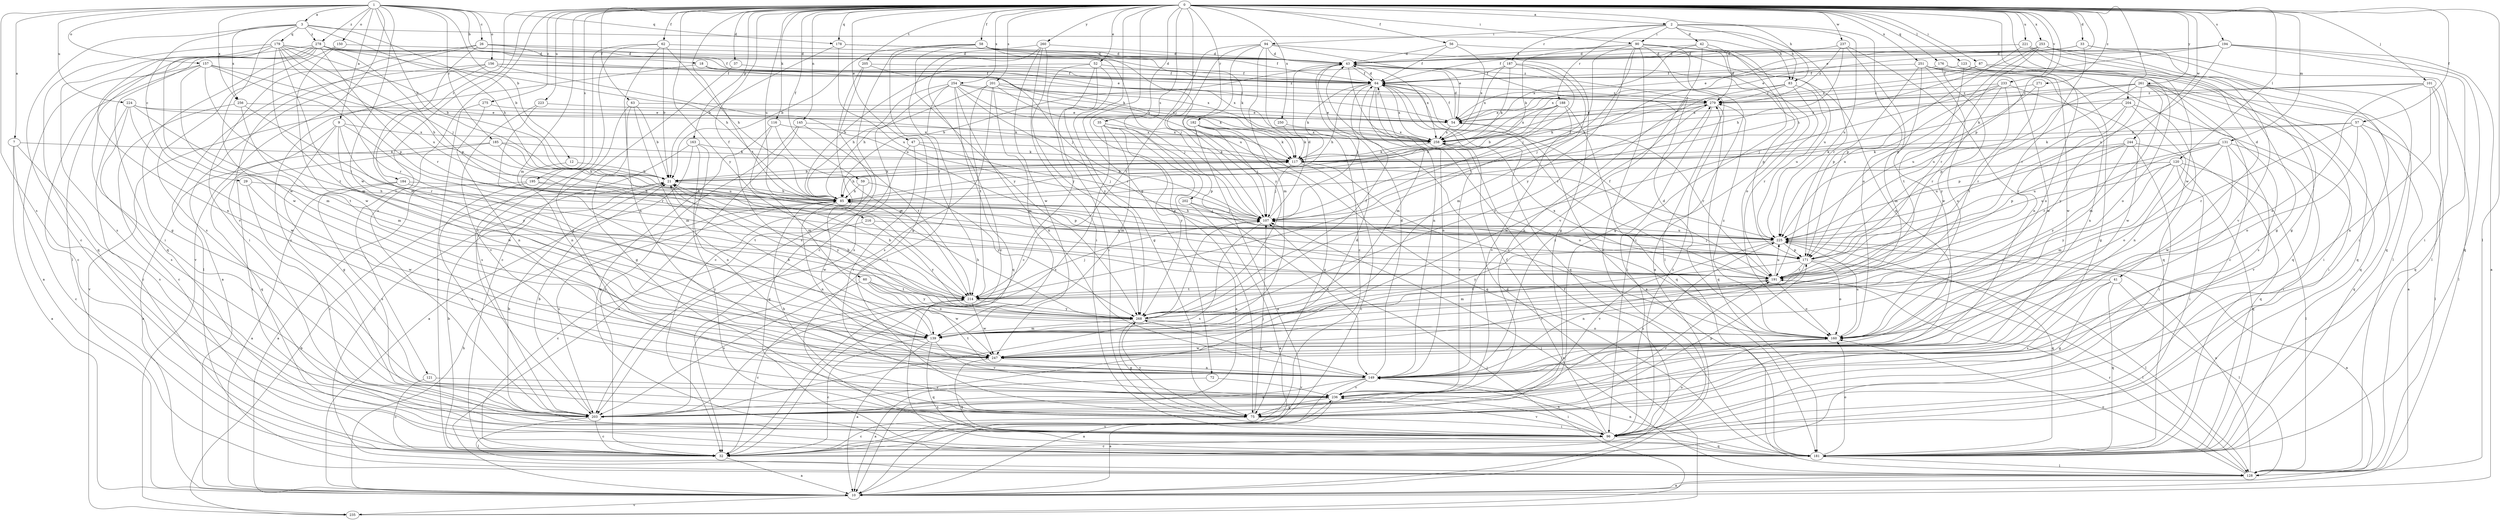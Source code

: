 strict digraph  {
0;
1;
2;
3;
7;
9;
10;
12;
18;
21;
26;
29;
32;
33;
35;
37;
41;
42;
43;
47;
52;
54;
56;
57;
58;
59;
60;
62;
63;
64;
72;
75;
83;
85;
87;
90;
94;
96;
101;
107;
116;
117;
120;
121;
123;
128;
131;
139;
145;
149;
150;
156;
157;
160;
163;
171;
176;
178;
179;
181;
182;
184;
185;
187;
188;
191;
194;
195;
201;
202;
203;
204;
205;
214;
216;
221;
223;
224;
225;
233;
235;
236;
237;
244;
247;
250;
251;
253;
254;
256;
258;
260;
261;
268;
271;
275;
278;
279;
0 -> 2  [label=a];
0 -> 33  [label=d];
0 -> 35  [label=d];
0 -> 37  [label=d];
0 -> 41  [label=d];
0 -> 47  [label=e];
0 -> 52  [label=e];
0 -> 54  [label=e];
0 -> 56  [label=f];
0 -> 57  [label=f];
0 -> 58  [label=f];
0 -> 59  [label=f];
0 -> 60  [label=f];
0 -> 62  [label=f];
0 -> 63  [label=f];
0 -> 72  [label=g];
0 -> 75  [label=g];
0 -> 83  [label=h];
0 -> 87  [label=i];
0 -> 90  [label=i];
0 -> 101  [label=j];
0 -> 107  [label=j];
0 -> 116  [label=k];
0 -> 120  [label=l];
0 -> 121  [label=l];
0 -> 123  [label=l];
0 -> 128  [label=l];
0 -> 131  [label=m];
0 -> 139  [label=m];
0 -> 145  [label=n];
0 -> 163  [label=p];
0 -> 171  [label=p];
0 -> 176  [label=q];
0 -> 178  [label=q];
0 -> 182  [label=r];
0 -> 184  [label=r];
0 -> 194  [label=s];
0 -> 195  [label=s];
0 -> 201  [label=s];
0 -> 202  [label=s];
0 -> 203  [label=s];
0 -> 204  [label=t];
0 -> 205  [label=t];
0 -> 214  [label=t];
0 -> 216  [label=u];
0 -> 221  [label=u];
0 -> 223  [label=u];
0 -> 233  [label=v];
0 -> 237  [label=w];
0 -> 244  [label=w];
0 -> 247  [label=w];
0 -> 250  [label=x];
0 -> 251  [label=x];
0 -> 253  [label=x];
0 -> 254  [label=x];
0 -> 260  [label=y];
0 -> 261  [label=y];
0 -> 268  [label=y];
0 -> 271  [label=z];
0 -> 275  [label=z];
1 -> 3  [label=a];
1 -> 7  [label=a];
1 -> 9  [label=a];
1 -> 12  [label=b];
1 -> 18  [label=b];
1 -> 21  [label=b];
1 -> 26  [label=c];
1 -> 150  [label=o];
1 -> 156  [label=o];
1 -> 157  [label=o];
1 -> 178  [label=q];
1 -> 185  [label=r];
1 -> 203  [label=s];
1 -> 224  [label=u];
1 -> 235  [label=v];
1 -> 247  [label=w];
1 -> 256  [label=x];
1 -> 278  [label=z];
2 -> 42  [label=d];
2 -> 83  [label=h];
2 -> 90  [label=i];
2 -> 94  [label=i];
2 -> 160  [label=o];
2 -> 187  [label=r];
2 -> 188  [label=r];
2 -> 191  [label=r];
2 -> 225  [label=u];
3 -> 21  [label=b];
3 -> 29  [label=c];
3 -> 32  [label=c];
3 -> 83  [label=h];
3 -> 85  [label=h];
3 -> 179  [label=q];
3 -> 247  [label=w];
3 -> 256  [label=x];
3 -> 278  [label=z];
7 -> 10  [label=a];
7 -> 32  [label=c];
7 -> 117  [label=k];
7 -> 203  [label=s];
9 -> 75  [label=g];
9 -> 181  [label=q];
9 -> 191  [label=r];
9 -> 247  [label=w];
9 -> 258  [label=x];
9 -> 268  [label=y];
10 -> 64  [label=f];
10 -> 85  [label=h];
10 -> 235  [label=v];
12 -> 21  [label=b];
12 -> 171  [label=p];
18 -> 64  [label=f];
18 -> 235  [label=v];
18 -> 258  [label=x];
18 -> 279  [label=z];
21 -> 85  [label=h];
21 -> 117  [label=k];
21 -> 268  [label=y];
26 -> 43  [label=d];
26 -> 54  [label=e];
26 -> 96  [label=i];
26 -> 139  [label=m];
26 -> 236  [label=v];
26 -> 279  [label=z];
29 -> 85  [label=h];
29 -> 96  [label=i];
29 -> 247  [label=w];
32 -> 10  [label=a];
32 -> 21  [label=b];
32 -> 236  [label=v];
33 -> 43  [label=d];
33 -> 54  [label=e];
33 -> 64  [label=f];
33 -> 75  [label=g];
33 -> 96  [label=i];
33 -> 191  [label=r];
35 -> 10  [label=a];
35 -> 139  [label=m];
35 -> 171  [label=p];
35 -> 203  [label=s];
35 -> 258  [label=x];
35 -> 268  [label=y];
37 -> 32  [label=c];
37 -> 64  [label=f];
41 -> 75  [label=g];
41 -> 128  [label=l];
41 -> 181  [label=q];
41 -> 203  [label=s];
41 -> 214  [label=t];
42 -> 43  [label=d];
42 -> 75  [label=g];
42 -> 96  [label=i];
42 -> 236  [label=v];
42 -> 258  [label=x];
42 -> 279  [label=z];
43 -> 64  [label=f];
43 -> 85  [label=h];
43 -> 149  [label=n];
43 -> 171  [label=p];
43 -> 258  [label=x];
47 -> 107  [label=j];
47 -> 117  [label=k];
47 -> 181  [label=q];
47 -> 236  [label=v];
52 -> 32  [label=c];
52 -> 64  [label=f];
52 -> 75  [label=g];
52 -> 85  [label=h];
52 -> 96  [label=i];
52 -> 268  [label=y];
54 -> 43  [label=d];
54 -> 64  [label=f];
54 -> 191  [label=r];
54 -> 258  [label=x];
56 -> 43  [label=d];
56 -> 64  [label=f];
56 -> 149  [label=n];
56 -> 258  [label=x];
57 -> 117  [label=k];
57 -> 128  [label=l];
57 -> 160  [label=o];
57 -> 181  [label=q];
57 -> 191  [label=r];
57 -> 258  [label=x];
58 -> 21  [label=b];
58 -> 32  [label=c];
58 -> 43  [label=d];
58 -> 75  [label=g];
58 -> 107  [label=j];
58 -> 117  [label=k];
58 -> 225  [label=u];
58 -> 268  [label=y];
59 -> 85  [label=h];
59 -> 247  [label=w];
59 -> 268  [label=y];
60 -> 160  [label=o];
60 -> 203  [label=s];
60 -> 214  [label=t];
60 -> 247  [label=w];
60 -> 268  [label=y];
62 -> 21  [label=b];
62 -> 43  [label=d];
62 -> 75  [label=g];
62 -> 85  [label=h];
62 -> 149  [label=n];
62 -> 203  [label=s];
63 -> 21  [label=b];
63 -> 54  [label=e];
63 -> 75  [label=g];
63 -> 139  [label=m];
63 -> 203  [label=s];
64 -> 43  [label=d];
64 -> 85  [label=h];
64 -> 107  [label=j];
64 -> 117  [label=k];
64 -> 139  [label=m];
64 -> 149  [label=n];
64 -> 181  [label=q];
64 -> 191  [label=r];
64 -> 258  [label=x];
64 -> 279  [label=z];
72 -> 10  [label=a];
72 -> 236  [label=v];
75 -> 32  [label=c];
75 -> 85  [label=h];
75 -> 96  [label=i];
75 -> 107  [label=j];
75 -> 171  [label=p];
75 -> 268  [label=y];
83 -> 107  [label=j];
83 -> 149  [label=n];
83 -> 191  [label=r];
83 -> 225  [label=u];
83 -> 279  [label=z];
85 -> 107  [label=j];
85 -> 149  [label=n];
85 -> 203  [label=s];
87 -> 64  [label=f];
87 -> 160  [label=o];
87 -> 181  [label=q];
87 -> 258  [label=x];
90 -> 10  [label=a];
90 -> 32  [label=c];
90 -> 43  [label=d];
90 -> 107  [label=j];
90 -> 117  [label=k];
90 -> 128  [label=l];
90 -> 160  [label=o];
90 -> 214  [label=t];
90 -> 225  [label=u];
90 -> 268  [label=y];
94 -> 32  [label=c];
94 -> 43  [label=d];
94 -> 54  [label=e];
94 -> 75  [label=g];
94 -> 107  [label=j];
94 -> 139  [label=m];
94 -> 214  [label=t];
94 -> 268  [label=y];
96 -> 21  [label=b];
96 -> 32  [label=c];
96 -> 64  [label=f];
96 -> 149  [label=n];
96 -> 160  [label=o];
96 -> 181  [label=q];
96 -> 236  [label=v];
96 -> 279  [label=z];
101 -> 117  [label=k];
101 -> 128  [label=l];
101 -> 149  [label=n];
101 -> 160  [label=o];
101 -> 181  [label=q];
101 -> 279  [label=z];
107 -> 43  [label=d];
107 -> 85  [label=h];
107 -> 203  [label=s];
107 -> 225  [label=u];
116 -> 139  [label=m];
116 -> 181  [label=q];
116 -> 214  [label=t];
116 -> 258  [label=x];
117 -> 21  [label=b];
117 -> 32  [label=c];
117 -> 85  [label=h];
117 -> 107  [label=j];
117 -> 160  [label=o];
117 -> 279  [label=z];
120 -> 21  [label=b];
120 -> 96  [label=i];
120 -> 128  [label=l];
120 -> 139  [label=m];
120 -> 181  [label=q];
120 -> 225  [label=u];
120 -> 268  [label=y];
121 -> 32  [label=c];
121 -> 236  [label=v];
123 -> 32  [label=c];
123 -> 64  [label=f];
123 -> 160  [label=o];
123 -> 181  [label=q];
123 -> 214  [label=t];
128 -> 10  [label=a];
128 -> 107  [label=j];
128 -> 160  [label=o];
128 -> 191  [label=r];
128 -> 225  [label=u];
131 -> 96  [label=i];
131 -> 117  [label=k];
131 -> 160  [label=o];
131 -> 191  [label=r];
131 -> 225  [label=u];
131 -> 236  [label=v];
131 -> 247  [label=w];
139 -> 10  [label=a];
139 -> 21  [label=b];
139 -> 32  [label=c];
139 -> 181  [label=q];
139 -> 236  [label=v];
145 -> 10  [label=a];
145 -> 32  [label=c];
145 -> 214  [label=t];
145 -> 258  [label=x];
149 -> 10  [label=a];
149 -> 43  [label=d];
149 -> 203  [label=s];
149 -> 214  [label=t];
149 -> 236  [label=v];
149 -> 268  [label=y];
149 -> 279  [label=z];
150 -> 43  [label=d];
150 -> 203  [label=s];
150 -> 247  [label=w];
156 -> 10  [label=a];
156 -> 64  [label=f];
156 -> 128  [label=l];
156 -> 203  [label=s];
156 -> 225  [label=u];
156 -> 258  [label=x];
157 -> 10  [label=a];
157 -> 32  [label=c];
157 -> 64  [label=f];
157 -> 85  [label=h];
157 -> 139  [label=m];
157 -> 191  [label=r];
157 -> 214  [label=t];
160 -> 43  [label=d];
160 -> 149  [label=n];
160 -> 225  [label=u];
160 -> 247  [label=w];
160 -> 279  [label=z];
163 -> 10  [label=a];
163 -> 96  [label=i];
163 -> 117  [label=k];
163 -> 128  [label=l];
163 -> 149  [label=n];
171 -> 107  [label=j];
171 -> 128  [label=l];
171 -> 139  [label=m];
171 -> 149  [label=n];
171 -> 160  [label=o];
171 -> 191  [label=r];
176 -> 64  [label=f];
176 -> 181  [label=q];
176 -> 247  [label=w];
176 -> 268  [label=y];
178 -> 21  [label=b];
178 -> 43  [label=d];
178 -> 64  [label=f];
178 -> 225  [label=u];
179 -> 21  [label=b];
179 -> 43  [label=d];
179 -> 107  [label=j];
179 -> 117  [label=k];
179 -> 139  [label=m];
179 -> 171  [label=p];
179 -> 181  [label=q];
179 -> 203  [label=s];
179 -> 214  [label=t];
179 -> 225  [label=u];
179 -> 247  [label=w];
181 -> 54  [label=e];
181 -> 128  [label=l];
181 -> 149  [label=n];
181 -> 160  [label=o];
182 -> 10  [label=a];
182 -> 75  [label=g];
182 -> 107  [label=j];
182 -> 117  [label=k];
182 -> 181  [label=q];
182 -> 258  [label=x];
184 -> 10  [label=a];
184 -> 85  [label=h];
184 -> 203  [label=s];
184 -> 214  [label=t];
185 -> 10  [label=a];
185 -> 85  [label=h];
185 -> 96  [label=i];
185 -> 117  [label=k];
185 -> 225  [label=u];
187 -> 64  [label=f];
187 -> 107  [label=j];
187 -> 117  [label=k];
187 -> 139  [label=m];
187 -> 258  [label=x];
188 -> 21  [label=b];
188 -> 54  [label=e];
188 -> 85  [label=h];
188 -> 181  [label=q];
188 -> 236  [label=v];
188 -> 258  [label=x];
191 -> 64  [label=f];
191 -> 128  [label=l];
191 -> 160  [label=o];
191 -> 214  [label=t];
191 -> 225  [label=u];
191 -> 258  [label=x];
194 -> 10  [label=a];
194 -> 43  [label=d];
194 -> 54  [label=e];
194 -> 96  [label=i];
194 -> 181  [label=q];
194 -> 225  [label=u];
194 -> 258  [label=x];
195 -> 10  [label=a];
195 -> 85  [label=h];
195 -> 171  [label=p];
195 -> 203  [label=s];
201 -> 85  [label=h];
201 -> 107  [label=j];
201 -> 139  [label=m];
201 -> 203  [label=s];
201 -> 214  [label=t];
201 -> 258  [label=x];
201 -> 279  [label=z];
202 -> 10  [label=a];
202 -> 107  [label=j];
202 -> 149  [label=n];
203 -> 21  [label=b];
203 -> 32  [label=c];
203 -> 43  [label=d];
203 -> 128  [label=l];
203 -> 191  [label=r];
203 -> 225  [label=u];
204 -> 54  [label=e];
204 -> 96  [label=i];
204 -> 149  [label=n];
204 -> 171  [label=p];
204 -> 191  [label=r];
205 -> 32  [label=c];
205 -> 64  [label=f];
205 -> 107  [label=j];
205 -> 203  [label=s];
214 -> 21  [label=b];
214 -> 32  [label=c];
214 -> 107  [label=j];
214 -> 247  [label=w];
214 -> 268  [label=y];
216 -> 32  [label=c];
216 -> 225  [label=u];
216 -> 268  [label=y];
221 -> 43  [label=d];
221 -> 75  [label=g];
221 -> 128  [label=l];
221 -> 171  [label=p];
223 -> 54  [label=e];
223 -> 149  [label=n];
223 -> 236  [label=v];
224 -> 32  [label=c];
224 -> 54  [label=e];
224 -> 117  [label=k];
224 -> 203  [label=s];
224 -> 214  [label=t];
224 -> 247  [label=w];
225 -> 10  [label=a];
225 -> 171  [label=p];
225 -> 181  [label=q];
225 -> 236  [label=v];
225 -> 268  [label=y];
233 -> 107  [label=j];
233 -> 191  [label=r];
233 -> 214  [label=t];
233 -> 225  [label=u];
233 -> 247  [label=w];
233 -> 279  [label=z];
235 -> 21  [label=b];
235 -> 43  [label=d];
235 -> 107  [label=j];
236 -> 10  [label=a];
236 -> 75  [label=g];
236 -> 96  [label=i];
236 -> 203  [label=s];
237 -> 43  [label=d];
237 -> 85  [label=h];
237 -> 149  [label=n];
237 -> 247  [label=w];
237 -> 279  [label=z];
244 -> 96  [label=i];
244 -> 117  [label=k];
244 -> 171  [label=p];
244 -> 181  [label=q];
244 -> 225  [label=u];
244 -> 268  [label=y];
247 -> 149  [label=n];
247 -> 181  [label=q];
247 -> 191  [label=r];
250 -> 117  [label=k];
250 -> 258  [label=x];
251 -> 64  [label=f];
251 -> 75  [label=g];
251 -> 139  [label=m];
251 -> 149  [label=n];
251 -> 160  [label=o];
251 -> 171  [label=p];
251 -> 247  [label=w];
253 -> 43  [label=d];
253 -> 85  [label=h];
253 -> 128  [label=l];
253 -> 171  [label=p];
253 -> 181  [label=q];
253 -> 191  [label=r];
253 -> 236  [label=v];
254 -> 85  [label=h];
254 -> 96  [label=i];
254 -> 117  [label=k];
254 -> 149  [label=n];
254 -> 181  [label=q];
254 -> 191  [label=r];
254 -> 203  [label=s];
254 -> 258  [label=x];
254 -> 279  [label=z];
256 -> 32  [label=c];
256 -> 54  [label=e];
256 -> 139  [label=m];
256 -> 191  [label=r];
258 -> 117  [label=k];
258 -> 160  [label=o];
258 -> 236  [label=v];
260 -> 32  [label=c];
260 -> 43  [label=d];
260 -> 96  [label=i];
260 -> 214  [label=t];
260 -> 247  [label=w];
260 -> 268  [label=y];
261 -> 10  [label=a];
261 -> 96  [label=i];
261 -> 139  [label=m];
261 -> 171  [label=p];
261 -> 181  [label=q];
261 -> 203  [label=s];
261 -> 225  [label=u];
261 -> 258  [label=x];
261 -> 268  [label=y];
261 -> 279  [label=z];
268 -> 21  [label=b];
268 -> 64  [label=f];
268 -> 75  [label=g];
268 -> 85  [label=h];
268 -> 107  [label=j];
268 -> 139  [label=m];
268 -> 160  [label=o];
271 -> 191  [label=r];
271 -> 225  [label=u];
271 -> 279  [label=z];
275 -> 32  [label=c];
275 -> 54  [label=e];
275 -> 149  [label=n];
278 -> 43  [label=d];
278 -> 64  [label=f];
278 -> 75  [label=g];
278 -> 85  [label=h];
278 -> 96  [label=i];
278 -> 128  [label=l];
278 -> 149  [label=n];
278 -> 171  [label=p];
278 -> 181  [label=q];
278 -> 191  [label=r];
279 -> 54  [label=e];
279 -> 96  [label=i];
279 -> 117  [label=k];
279 -> 181  [label=q];
279 -> 247  [label=w];
279 -> 268  [label=y];
}
